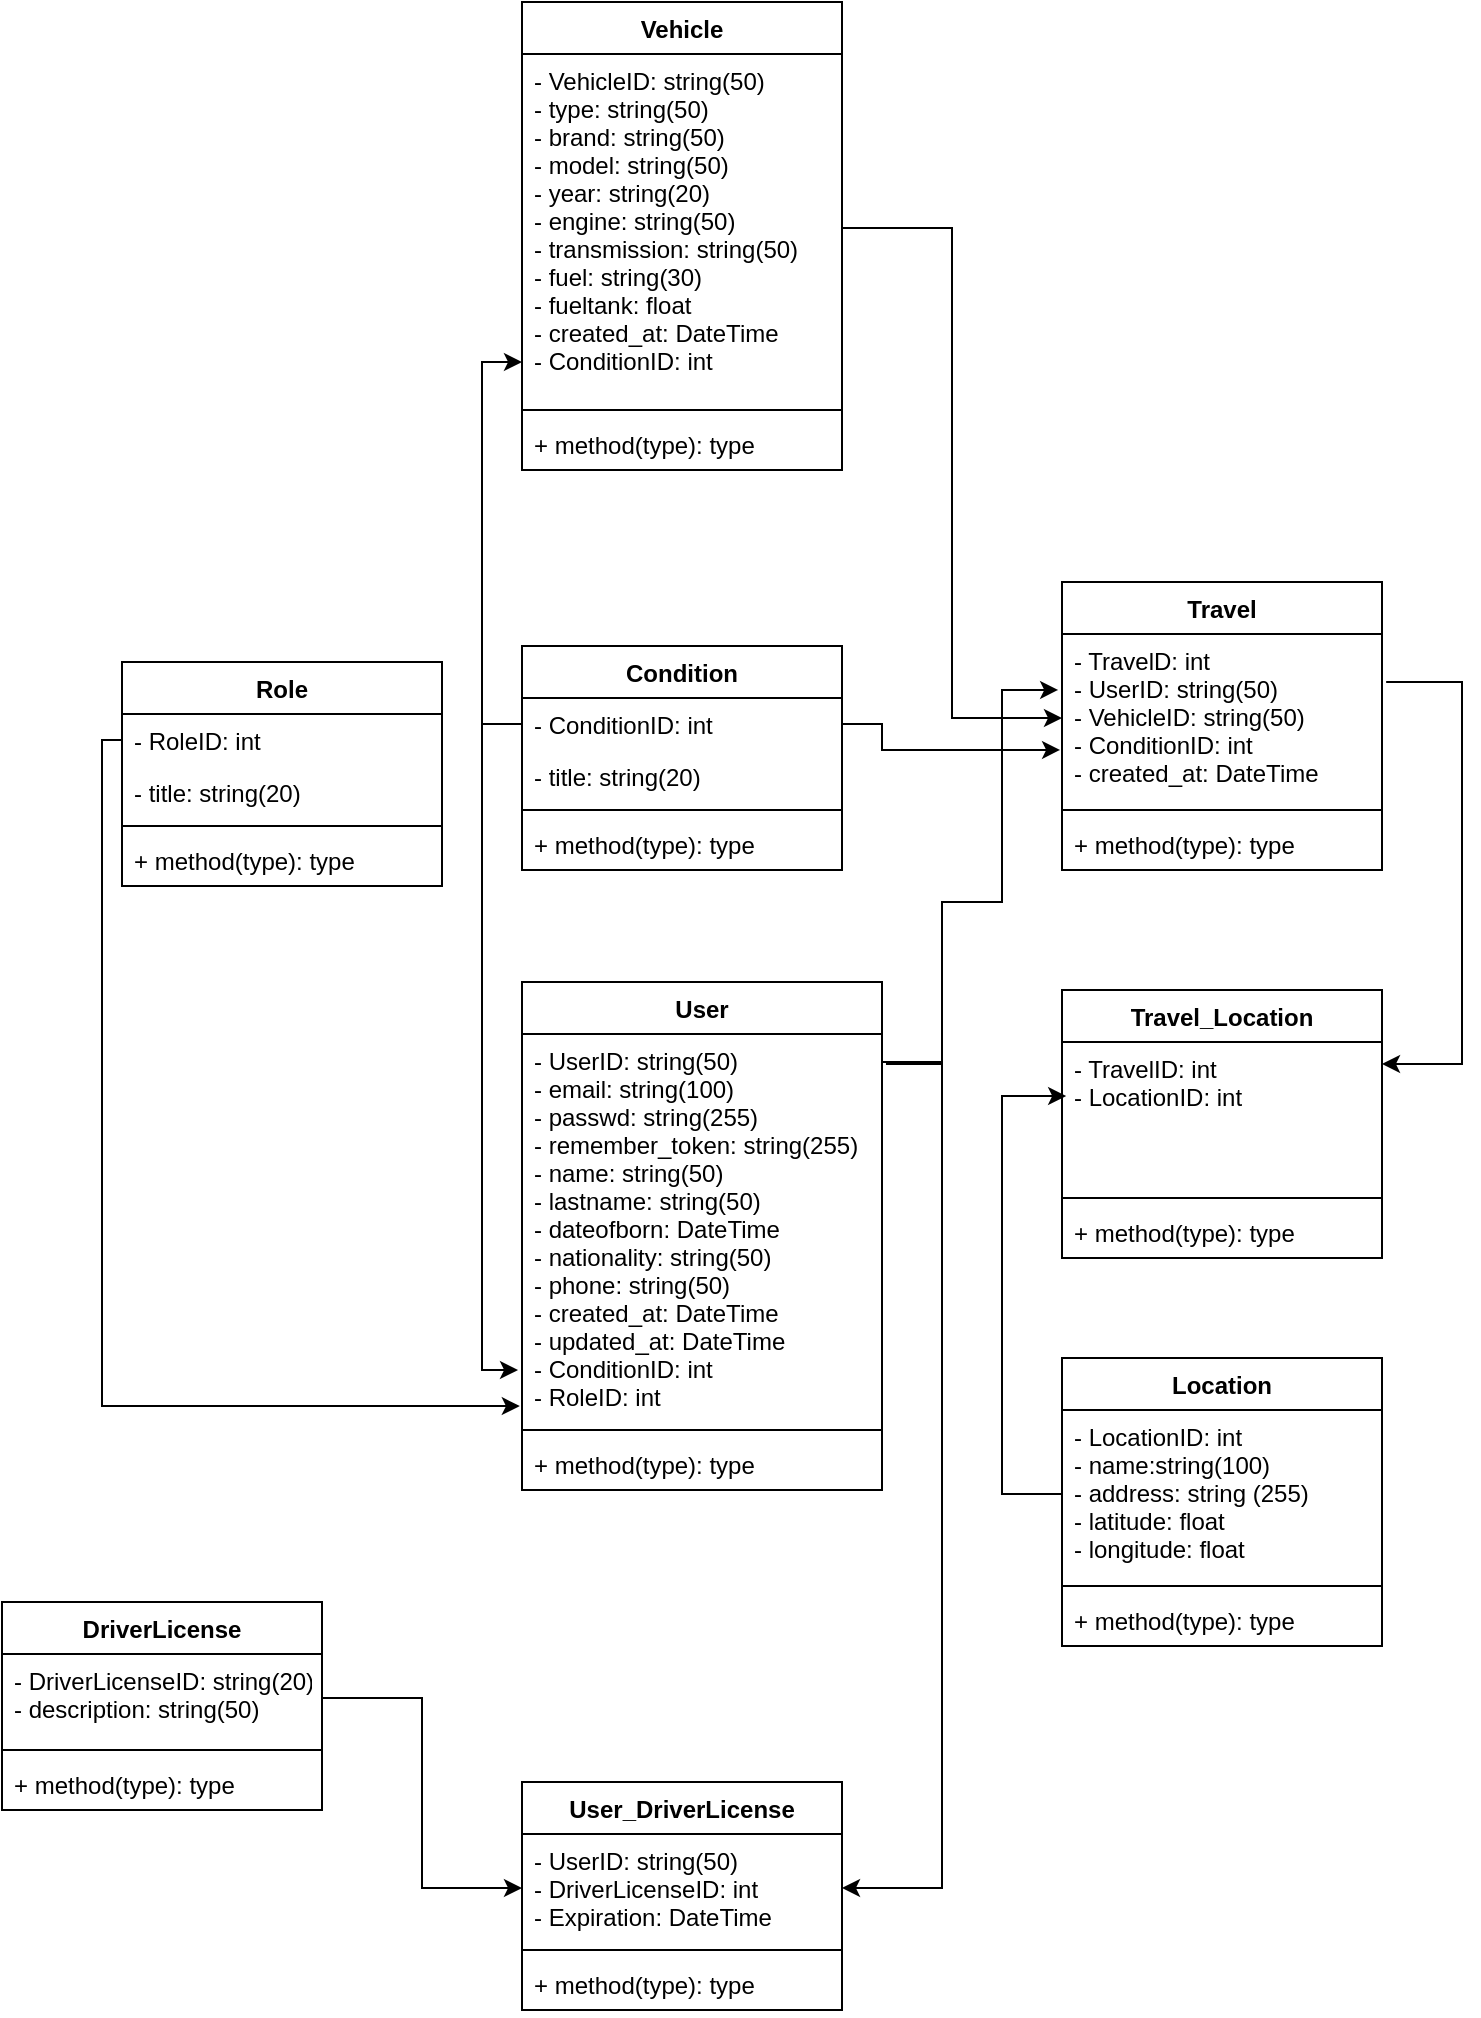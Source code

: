 <mxfile version="12.1.3" type="device" pages="1"><diagram id="UNf7KWRhXg57LKcSAj-p" name="Page-1"><mxGraphModel dx="1302" dy="1762" grid="1" gridSize="10" guides="1" tooltips="1" connect="1" arrows="1" fold="1" page="1" pageScale="1" pageWidth="827" pageHeight="1169" math="0" shadow="0"><root><mxCell id="0"/><mxCell id="1" parent="0"/><mxCell id="LhcE1iJuskzYtECoILCK-46" style="edgeStyle=orthogonalEdgeStyle;rounded=0;orthogonalLoop=1;jettySize=auto;html=1;entryX=-0.006;entryY=0.69;entryDx=0;entryDy=0;entryPerimeter=0;exitX=1;exitY=0.5;exitDx=0;exitDy=0;" edge="1" parent="1" source="LhcE1iJuskzYtECoILCK-2" target="LhcE1iJuskzYtECoILCK-32"><mxGeometry relative="1" as="geometry"><Array as="points"><mxPoint x="550" y="201"/><mxPoint x="550" y="214"/></Array></mxGeometry></mxCell><mxCell id="LhcE1iJuskzYtECoILCK-1" value="Condition" style="swimlane;fontStyle=1;align=center;verticalAlign=top;childLayout=stackLayout;horizontal=1;startSize=26;horizontalStack=0;resizeParent=1;resizeParentMax=0;resizeLast=0;collapsible=1;marginBottom=0;" vertex="1" parent="1"><mxGeometry x="370" y="162" width="160" height="112" as="geometry"/></mxCell><mxCell id="LhcE1iJuskzYtECoILCK-2" value="- ConditionID: int" style="text;strokeColor=none;fillColor=none;align=left;verticalAlign=top;spacingLeft=4;spacingRight=4;overflow=hidden;rotatable=0;points=[[0,0.5],[1,0.5]];portConstraint=eastwest;" vertex="1" parent="LhcE1iJuskzYtECoILCK-1"><mxGeometry y="26" width="160" height="26" as="geometry"/></mxCell><mxCell id="LhcE1iJuskzYtECoILCK-5" value="- title: string(20)" style="text;strokeColor=none;fillColor=none;align=left;verticalAlign=top;spacingLeft=4;spacingRight=4;overflow=hidden;rotatable=0;points=[[0,0.5],[1,0.5]];portConstraint=eastwest;" vertex="1" parent="LhcE1iJuskzYtECoILCK-1"><mxGeometry y="52" width="160" height="26" as="geometry"/></mxCell><mxCell id="LhcE1iJuskzYtECoILCK-3" value="" style="line;strokeWidth=1;fillColor=none;align=left;verticalAlign=middle;spacingTop=-1;spacingLeft=3;spacingRight=3;rotatable=0;labelPosition=right;points=[];portConstraint=eastwest;" vertex="1" parent="LhcE1iJuskzYtECoILCK-1"><mxGeometry y="78" width="160" height="8" as="geometry"/></mxCell><mxCell id="LhcE1iJuskzYtECoILCK-4" value="+ method(type): type" style="text;strokeColor=none;fillColor=none;align=left;verticalAlign=top;spacingLeft=4;spacingRight=4;overflow=hidden;rotatable=0;points=[[0,0.5],[1,0.5]];portConstraint=eastwest;" vertex="1" parent="LhcE1iJuskzYtECoILCK-1"><mxGeometry y="86" width="160" height="26" as="geometry"/></mxCell><mxCell id="LhcE1iJuskzYtECoILCK-6" value="Role" style="swimlane;fontStyle=1;align=center;verticalAlign=top;childLayout=stackLayout;horizontal=1;startSize=26;horizontalStack=0;resizeParent=1;resizeParentMax=0;resizeLast=0;collapsible=1;marginBottom=0;" vertex="1" parent="1"><mxGeometry x="170" y="170" width="160" height="112" as="geometry"/></mxCell><mxCell id="LhcE1iJuskzYtECoILCK-7" value="- RoleID: int" style="text;strokeColor=none;fillColor=none;align=left;verticalAlign=top;spacingLeft=4;spacingRight=4;overflow=hidden;rotatable=0;points=[[0,0.5],[1,0.5]];portConstraint=eastwest;" vertex="1" parent="LhcE1iJuskzYtECoILCK-6"><mxGeometry y="26" width="160" height="26" as="geometry"/></mxCell><mxCell id="LhcE1iJuskzYtECoILCK-10" value="- title: string(20)" style="text;strokeColor=none;fillColor=none;align=left;verticalAlign=top;spacingLeft=4;spacingRight=4;overflow=hidden;rotatable=0;points=[[0,0.5],[1,0.5]];portConstraint=eastwest;" vertex="1" parent="LhcE1iJuskzYtECoILCK-6"><mxGeometry y="52" width="160" height="26" as="geometry"/></mxCell><mxCell id="LhcE1iJuskzYtECoILCK-8" value="" style="line;strokeWidth=1;fillColor=none;align=left;verticalAlign=middle;spacingTop=-1;spacingLeft=3;spacingRight=3;rotatable=0;labelPosition=right;points=[];portConstraint=eastwest;" vertex="1" parent="LhcE1iJuskzYtECoILCK-6"><mxGeometry y="78" width="160" height="8" as="geometry"/></mxCell><mxCell id="LhcE1iJuskzYtECoILCK-9" value="+ method(type): type" style="text;strokeColor=none;fillColor=none;align=left;verticalAlign=top;spacingLeft=4;spacingRight=4;overflow=hidden;rotatable=0;points=[[0,0.5],[1,0.5]];portConstraint=eastwest;" vertex="1" parent="LhcE1iJuskzYtECoILCK-6"><mxGeometry y="86" width="160" height="26" as="geometry"/></mxCell><mxCell id="LhcE1iJuskzYtECoILCK-49" style="edgeStyle=orthogonalEdgeStyle;rounded=0;orthogonalLoop=1;jettySize=auto;html=1;entryX=-0.012;entryY=0.333;entryDx=0;entryDy=0;entryPerimeter=0;" edge="1" parent="1" source="LhcE1iJuskzYtECoILCK-11" target="LhcE1iJuskzYtECoILCK-32"><mxGeometry relative="1" as="geometry"><Array as="points"><mxPoint x="580" y="370"/><mxPoint x="580" y="290"/><mxPoint x="610" y="290"/><mxPoint x="610" y="184"/></Array></mxGeometry></mxCell><mxCell id="LhcE1iJuskzYtECoILCK-11" value="User" style="swimlane;fontStyle=1;align=center;verticalAlign=top;childLayout=stackLayout;horizontal=1;startSize=26;horizontalStack=0;resizeParent=1;resizeParentMax=0;resizeLast=0;collapsible=1;marginBottom=0;" vertex="1" parent="1"><mxGeometry x="370" y="330" width="180" height="254" as="geometry"/></mxCell><mxCell id="LhcE1iJuskzYtECoILCK-12" value="- UserID: string(50)&#10;- email: string(100)&#10;- passwd: string(255)&#10;- remember_token: string(255)&#10;- name: string(50)&#10;- lastname: string(50)&#10;- dateofborn: DateTime&#10;- nationality: string(50)&#10;- phone: string(50)&#10;- created_at: DateTime&#10;- updated_at: DateTime&#10;- ConditionID: int&#10;- RoleID: int" style="text;strokeColor=none;fillColor=none;align=left;verticalAlign=top;spacingLeft=4;spacingRight=4;overflow=hidden;rotatable=0;points=[[0,0.5],[1,0.5]];portConstraint=eastwest;" vertex="1" parent="LhcE1iJuskzYtECoILCK-11"><mxGeometry y="26" width="180" height="194" as="geometry"/></mxCell><mxCell id="LhcE1iJuskzYtECoILCK-13" value="" style="line;strokeWidth=1;fillColor=none;align=left;verticalAlign=middle;spacingTop=-1;spacingLeft=3;spacingRight=3;rotatable=0;labelPosition=right;points=[];portConstraint=eastwest;" vertex="1" parent="LhcE1iJuskzYtECoILCK-11"><mxGeometry y="220" width="180" height="8" as="geometry"/></mxCell><mxCell id="LhcE1iJuskzYtECoILCK-14" value="+ method(type): type" style="text;strokeColor=none;fillColor=none;align=left;verticalAlign=top;spacingLeft=4;spacingRight=4;overflow=hidden;rotatable=0;points=[[0,0.5],[1,0.5]];portConstraint=eastwest;" vertex="1" parent="LhcE1iJuskzYtECoILCK-11"><mxGeometry y="228" width="180" height="26" as="geometry"/></mxCell><mxCell id="LhcE1iJuskzYtECoILCK-19" value="DriverLicense" style="swimlane;fontStyle=1;align=center;verticalAlign=top;childLayout=stackLayout;horizontal=1;startSize=26;horizontalStack=0;resizeParent=1;resizeParentMax=0;resizeLast=0;collapsible=1;marginBottom=0;" vertex="1" parent="1"><mxGeometry x="110" y="640" width="160" height="104" as="geometry"/></mxCell><mxCell id="LhcE1iJuskzYtECoILCK-20" value="- DriverLicenseID: string(20)&#10;- description: string(50)" style="text;strokeColor=none;fillColor=none;align=left;verticalAlign=top;spacingLeft=4;spacingRight=4;overflow=hidden;rotatable=0;points=[[0,0.5],[1,0.5]];portConstraint=eastwest;" vertex="1" parent="LhcE1iJuskzYtECoILCK-19"><mxGeometry y="26" width="160" height="44" as="geometry"/></mxCell><mxCell id="LhcE1iJuskzYtECoILCK-21" value="" style="line;strokeWidth=1;fillColor=none;align=left;verticalAlign=middle;spacingTop=-1;spacingLeft=3;spacingRight=3;rotatable=0;labelPosition=right;points=[];portConstraint=eastwest;" vertex="1" parent="LhcE1iJuskzYtECoILCK-19"><mxGeometry y="70" width="160" height="8" as="geometry"/></mxCell><mxCell id="LhcE1iJuskzYtECoILCK-22" value="+ method(type): type" style="text;strokeColor=none;fillColor=none;align=left;verticalAlign=top;spacingLeft=4;spacingRight=4;overflow=hidden;rotatable=0;points=[[0,0.5],[1,0.5]];portConstraint=eastwest;" vertex="1" parent="LhcE1iJuskzYtECoILCK-19"><mxGeometry y="78" width="160" height="26" as="geometry"/></mxCell><mxCell id="LhcE1iJuskzYtECoILCK-27" value="Location" style="swimlane;fontStyle=1;align=center;verticalAlign=top;childLayout=stackLayout;horizontal=1;startSize=26;horizontalStack=0;resizeParent=1;resizeParentMax=0;resizeLast=0;collapsible=1;marginBottom=0;" vertex="1" parent="1"><mxGeometry x="640" y="518" width="160" height="144" as="geometry"/></mxCell><mxCell id="LhcE1iJuskzYtECoILCK-28" value="- LocationID: int&#10;- name:string(100)&#10;- address: string (255)&#10;- latitude: float&#10;- longitude: float" style="text;strokeColor=none;fillColor=none;align=left;verticalAlign=top;spacingLeft=4;spacingRight=4;overflow=hidden;rotatable=0;points=[[0,0.5],[1,0.5]];portConstraint=eastwest;" vertex="1" parent="LhcE1iJuskzYtECoILCK-27"><mxGeometry y="26" width="160" height="84" as="geometry"/></mxCell><mxCell id="LhcE1iJuskzYtECoILCK-29" value="" style="line;strokeWidth=1;fillColor=none;align=left;verticalAlign=middle;spacingTop=-1;spacingLeft=3;spacingRight=3;rotatable=0;labelPosition=right;points=[];portConstraint=eastwest;" vertex="1" parent="LhcE1iJuskzYtECoILCK-27"><mxGeometry y="110" width="160" height="8" as="geometry"/></mxCell><mxCell id="LhcE1iJuskzYtECoILCK-30" value="+ method(type): type" style="text;strokeColor=none;fillColor=none;align=left;verticalAlign=top;spacingLeft=4;spacingRight=4;overflow=hidden;rotatable=0;points=[[0,0.5],[1,0.5]];portConstraint=eastwest;" vertex="1" parent="LhcE1iJuskzYtECoILCK-27"><mxGeometry y="118" width="160" height="26" as="geometry"/></mxCell><mxCell id="LhcE1iJuskzYtECoILCK-31" value="Travel" style="swimlane;fontStyle=1;align=center;verticalAlign=top;childLayout=stackLayout;horizontal=1;startSize=26;horizontalStack=0;resizeParent=1;resizeParentMax=0;resizeLast=0;collapsible=1;marginBottom=0;" vertex="1" parent="1"><mxGeometry x="640" y="130" width="160" height="144" as="geometry"/></mxCell><mxCell id="LhcE1iJuskzYtECoILCK-32" value="- TravelD: int&#10;- UserID: string(50)&#10;- VehicleID: string(50)&#10;- ConditionID: int&#10;- created_at: DateTime" style="text;strokeColor=none;fillColor=none;align=left;verticalAlign=top;spacingLeft=4;spacingRight=4;overflow=hidden;rotatable=0;points=[[0,0.5],[1,0.5]];portConstraint=eastwest;" vertex="1" parent="LhcE1iJuskzYtECoILCK-31"><mxGeometry y="26" width="160" height="84" as="geometry"/></mxCell><mxCell id="LhcE1iJuskzYtECoILCK-33" value="" style="line;strokeWidth=1;fillColor=none;align=left;verticalAlign=middle;spacingTop=-1;spacingLeft=3;spacingRight=3;rotatable=0;labelPosition=right;points=[];portConstraint=eastwest;" vertex="1" parent="LhcE1iJuskzYtECoILCK-31"><mxGeometry y="110" width="160" height="8" as="geometry"/></mxCell><mxCell id="LhcE1iJuskzYtECoILCK-34" value="+ method(type): type" style="text;strokeColor=none;fillColor=none;align=left;verticalAlign=top;spacingLeft=4;spacingRight=4;overflow=hidden;rotatable=0;points=[[0,0.5],[1,0.5]];portConstraint=eastwest;" vertex="1" parent="LhcE1iJuskzYtECoILCK-31"><mxGeometry y="118" width="160" height="26" as="geometry"/></mxCell><mxCell id="LhcE1iJuskzYtECoILCK-35" value="Travel_Location" style="swimlane;fontStyle=1;align=center;verticalAlign=top;childLayout=stackLayout;horizontal=1;startSize=26;horizontalStack=0;resizeParent=1;resizeParentMax=0;resizeLast=0;collapsible=1;marginBottom=0;" vertex="1" parent="1"><mxGeometry x="640" y="334" width="160" height="134" as="geometry"/></mxCell><mxCell id="LhcE1iJuskzYtECoILCK-36" value="- TravelID: int&#10;- LocationID: int" style="text;strokeColor=none;fillColor=none;align=left;verticalAlign=top;spacingLeft=4;spacingRight=4;overflow=hidden;rotatable=0;points=[[0,0.5],[1,0.5]];portConstraint=eastwest;" vertex="1" parent="LhcE1iJuskzYtECoILCK-35"><mxGeometry y="26" width="160" height="74" as="geometry"/></mxCell><mxCell id="LhcE1iJuskzYtECoILCK-37" value="" style="line;strokeWidth=1;fillColor=none;align=left;verticalAlign=middle;spacingTop=-1;spacingLeft=3;spacingRight=3;rotatable=0;labelPosition=right;points=[];portConstraint=eastwest;" vertex="1" parent="LhcE1iJuskzYtECoILCK-35"><mxGeometry y="100" width="160" height="8" as="geometry"/></mxCell><mxCell id="LhcE1iJuskzYtECoILCK-38" value="+ method(type): type" style="text;strokeColor=none;fillColor=none;align=left;verticalAlign=top;spacingLeft=4;spacingRight=4;overflow=hidden;rotatable=0;points=[[0,0.5],[1,0.5]];portConstraint=eastwest;" vertex="1" parent="LhcE1iJuskzYtECoILCK-35"><mxGeometry y="108" width="160" height="26" as="geometry"/></mxCell><mxCell id="LhcE1iJuskzYtECoILCK-40" style="edgeStyle=orthogonalEdgeStyle;rounded=0;orthogonalLoop=1;jettySize=auto;html=1;exitX=1.013;exitY=0.286;exitDx=0;exitDy=0;exitPerimeter=0;" edge="1" parent="1" source="LhcE1iJuskzYtECoILCK-32" target="LhcE1iJuskzYtECoILCK-36"><mxGeometry relative="1" as="geometry"><Array as="points"><mxPoint x="840" y="180"/><mxPoint x="840" y="371"/></Array></mxGeometry></mxCell><mxCell id="LhcE1iJuskzYtECoILCK-41" style="edgeStyle=orthogonalEdgeStyle;rounded=0;orthogonalLoop=1;jettySize=auto;html=1;entryX=0.013;entryY=0.365;entryDx=0;entryDy=0;entryPerimeter=0;" edge="1" parent="1" source="LhcE1iJuskzYtECoILCK-28" target="LhcE1iJuskzYtECoILCK-36"><mxGeometry relative="1" as="geometry"><Array as="points"><mxPoint x="610" y="586"/><mxPoint x="610" y="387"/></Array></mxGeometry></mxCell><mxCell id="LhcE1iJuskzYtECoILCK-42" value="Vehicle" style="swimlane;fontStyle=1;align=center;verticalAlign=top;childLayout=stackLayout;horizontal=1;startSize=26;horizontalStack=0;resizeParent=1;resizeParentMax=0;resizeLast=0;collapsible=1;marginBottom=0;" vertex="1" parent="1"><mxGeometry x="370" y="-160" width="160" height="234" as="geometry"/></mxCell><mxCell id="LhcE1iJuskzYtECoILCK-43" value="- VehicleID: string(50)&#10;- type: string(50)&#10;- brand: string(50)&#10;- model: string(50)&#10;- year: string(20)&#10;- engine: string(50)&#10;- transmission: string(50)&#10;- fuel: string(30)&#10;- fueltank: float&#10;- created_at: DateTime&#10;- ConditionID: int" style="text;strokeColor=none;fillColor=none;align=left;verticalAlign=top;spacingLeft=4;spacingRight=4;overflow=hidden;rotatable=0;points=[[0,0.5],[1,0.5]];portConstraint=eastwest;" vertex="1" parent="LhcE1iJuskzYtECoILCK-42"><mxGeometry y="26" width="160" height="174" as="geometry"/></mxCell><mxCell id="LhcE1iJuskzYtECoILCK-44" value="" style="line;strokeWidth=1;fillColor=none;align=left;verticalAlign=middle;spacingTop=-1;spacingLeft=3;spacingRight=3;rotatable=0;labelPosition=right;points=[];portConstraint=eastwest;" vertex="1" parent="LhcE1iJuskzYtECoILCK-42"><mxGeometry y="200" width="160" height="8" as="geometry"/></mxCell><mxCell id="LhcE1iJuskzYtECoILCK-45" value="+ method(type): type" style="text;strokeColor=none;fillColor=none;align=left;verticalAlign=top;spacingLeft=4;spacingRight=4;overflow=hidden;rotatable=0;points=[[0,0.5],[1,0.5]];portConstraint=eastwest;" vertex="1" parent="LhcE1iJuskzYtECoILCK-42"><mxGeometry y="208" width="160" height="26" as="geometry"/></mxCell><mxCell id="LhcE1iJuskzYtECoILCK-47" style="edgeStyle=orthogonalEdgeStyle;rounded=0;orthogonalLoop=1;jettySize=auto;html=1;" edge="1" parent="1" source="LhcE1iJuskzYtECoILCK-2" target="LhcE1iJuskzYtECoILCK-43"><mxGeometry relative="1" as="geometry"><Array as="points"><mxPoint x="350" y="201"/><mxPoint x="350" y="20"/></Array></mxGeometry></mxCell><mxCell id="LhcE1iJuskzYtECoILCK-48" style="edgeStyle=orthogonalEdgeStyle;rounded=0;orthogonalLoop=1;jettySize=auto;html=1;" edge="1" parent="1" source="LhcE1iJuskzYtECoILCK-43" target="LhcE1iJuskzYtECoILCK-32"><mxGeometry relative="1" as="geometry"><Array as="points"><mxPoint x="585" y="-47"/><mxPoint x="585" y="198"/></Array></mxGeometry></mxCell><mxCell id="LhcE1iJuskzYtECoILCK-51" style="edgeStyle=orthogonalEdgeStyle;rounded=0;orthogonalLoop=1;jettySize=auto;html=1;entryX=-0.011;entryY=0.866;entryDx=0;entryDy=0;entryPerimeter=0;" edge="1" parent="1" source="LhcE1iJuskzYtECoILCK-2" target="LhcE1iJuskzYtECoILCK-12"><mxGeometry relative="1" as="geometry"><Array as="points"><mxPoint x="350" y="201"/><mxPoint x="350" y="524"/></Array></mxGeometry></mxCell><mxCell id="LhcE1iJuskzYtECoILCK-52" style="edgeStyle=orthogonalEdgeStyle;rounded=0;orthogonalLoop=1;jettySize=auto;html=1;entryX=-0.006;entryY=0.959;entryDx=0;entryDy=0;entryPerimeter=0;" edge="1" parent="1" source="LhcE1iJuskzYtECoILCK-7" target="LhcE1iJuskzYtECoILCK-12"><mxGeometry relative="1" as="geometry"><Array as="points"><mxPoint x="160" y="209"/><mxPoint x="160" y="542"/></Array></mxGeometry></mxCell><mxCell id="LhcE1iJuskzYtECoILCK-53" value="User_DriverLicense" style="swimlane;fontStyle=1;align=center;verticalAlign=top;childLayout=stackLayout;horizontal=1;startSize=26;horizontalStack=0;resizeParent=1;resizeParentMax=0;resizeLast=0;collapsible=1;marginBottom=0;" vertex="1" parent="1"><mxGeometry x="370" y="730" width="160" height="114" as="geometry"/></mxCell><mxCell id="LhcE1iJuskzYtECoILCK-54" value="- UserID: string(50)&#10;- DriverLicenseID: int&#10;- Expiration: DateTime" style="text;strokeColor=none;fillColor=none;align=left;verticalAlign=top;spacingLeft=4;spacingRight=4;overflow=hidden;rotatable=0;points=[[0,0.5],[1,0.5]];portConstraint=eastwest;" vertex="1" parent="LhcE1iJuskzYtECoILCK-53"><mxGeometry y="26" width="160" height="54" as="geometry"/></mxCell><mxCell id="LhcE1iJuskzYtECoILCK-55" value="" style="line;strokeWidth=1;fillColor=none;align=left;verticalAlign=middle;spacingTop=-1;spacingLeft=3;spacingRight=3;rotatable=0;labelPosition=right;points=[];portConstraint=eastwest;" vertex="1" parent="LhcE1iJuskzYtECoILCK-53"><mxGeometry y="80" width="160" height="8" as="geometry"/></mxCell><mxCell id="LhcE1iJuskzYtECoILCK-56" value="+ method(type): type" style="text;strokeColor=none;fillColor=none;align=left;verticalAlign=top;spacingLeft=4;spacingRight=4;overflow=hidden;rotatable=0;points=[[0,0.5],[1,0.5]];portConstraint=eastwest;" vertex="1" parent="LhcE1iJuskzYtECoILCK-53"><mxGeometry y="88" width="160" height="26" as="geometry"/></mxCell><mxCell id="LhcE1iJuskzYtECoILCK-57" style="edgeStyle=orthogonalEdgeStyle;rounded=0;orthogonalLoop=1;jettySize=auto;html=1;entryX=1;entryY=0.5;entryDx=0;entryDy=0;exitX=1.011;exitY=0.077;exitDx=0;exitDy=0;exitPerimeter=0;" edge="1" parent="1" source="LhcE1iJuskzYtECoILCK-12" target="LhcE1iJuskzYtECoILCK-54"><mxGeometry relative="1" as="geometry"><Array as="points"><mxPoint x="580" y="371"/><mxPoint x="580" y="783"/></Array></mxGeometry></mxCell><mxCell id="LhcE1iJuskzYtECoILCK-58" style="edgeStyle=orthogonalEdgeStyle;rounded=0;orthogonalLoop=1;jettySize=auto;html=1;entryX=0;entryY=0.5;entryDx=0;entryDy=0;" edge="1" parent="1" source="LhcE1iJuskzYtECoILCK-20" target="LhcE1iJuskzYtECoILCK-54"><mxGeometry relative="1" as="geometry"/></mxCell></root></mxGraphModel></diagram></mxfile>